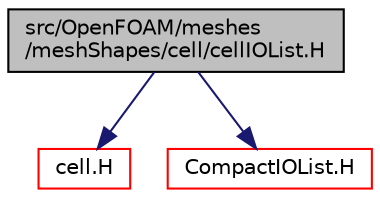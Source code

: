 digraph "src/OpenFOAM/meshes/meshShapes/cell/cellIOList.H"
{
  bgcolor="transparent";
  edge [fontname="Helvetica",fontsize="10",labelfontname="Helvetica",labelfontsize="10"];
  node [fontname="Helvetica",fontsize="10",shape=record];
  Node1 [label="src/OpenFOAM/meshes\l/meshShapes/cell/cellIOList.H",height=0.2,width=0.4,color="black", fillcolor="grey75", style="filled", fontcolor="black"];
  Node1 -> Node2 [color="midnightblue",fontsize="10",style="solid",fontname="Helvetica"];
  Node2 [label="cell.H",height=0.2,width=0.4,color="red",URL="$a08614.html"];
  Node1 -> Node3 [color="midnightblue",fontsize="10",style="solid",fontname="Helvetica"];
  Node3 [label="CompactIOList.H",height=0.2,width=0.4,color="red",URL="$a07882.html"];
}
